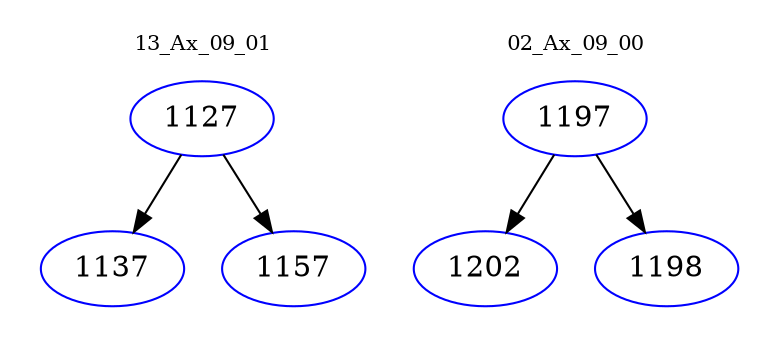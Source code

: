 digraph{
subgraph cluster_0 {
color = white
label = "13_Ax_09_01";
fontsize=10;
T0_1127 [label="1127", color="blue"]
T0_1127 -> T0_1137 [color="black"]
T0_1137 [label="1137", color="blue"]
T0_1127 -> T0_1157 [color="black"]
T0_1157 [label="1157", color="blue"]
}
subgraph cluster_1 {
color = white
label = "02_Ax_09_00";
fontsize=10;
T1_1197 [label="1197", color="blue"]
T1_1197 -> T1_1202 [color="black"]
T1_1202 [label="1202", color="blue"]
T1_1197 -> T1_1198 [color="black"]
T1_1198 [label="1198", color="blue"]
}
}
